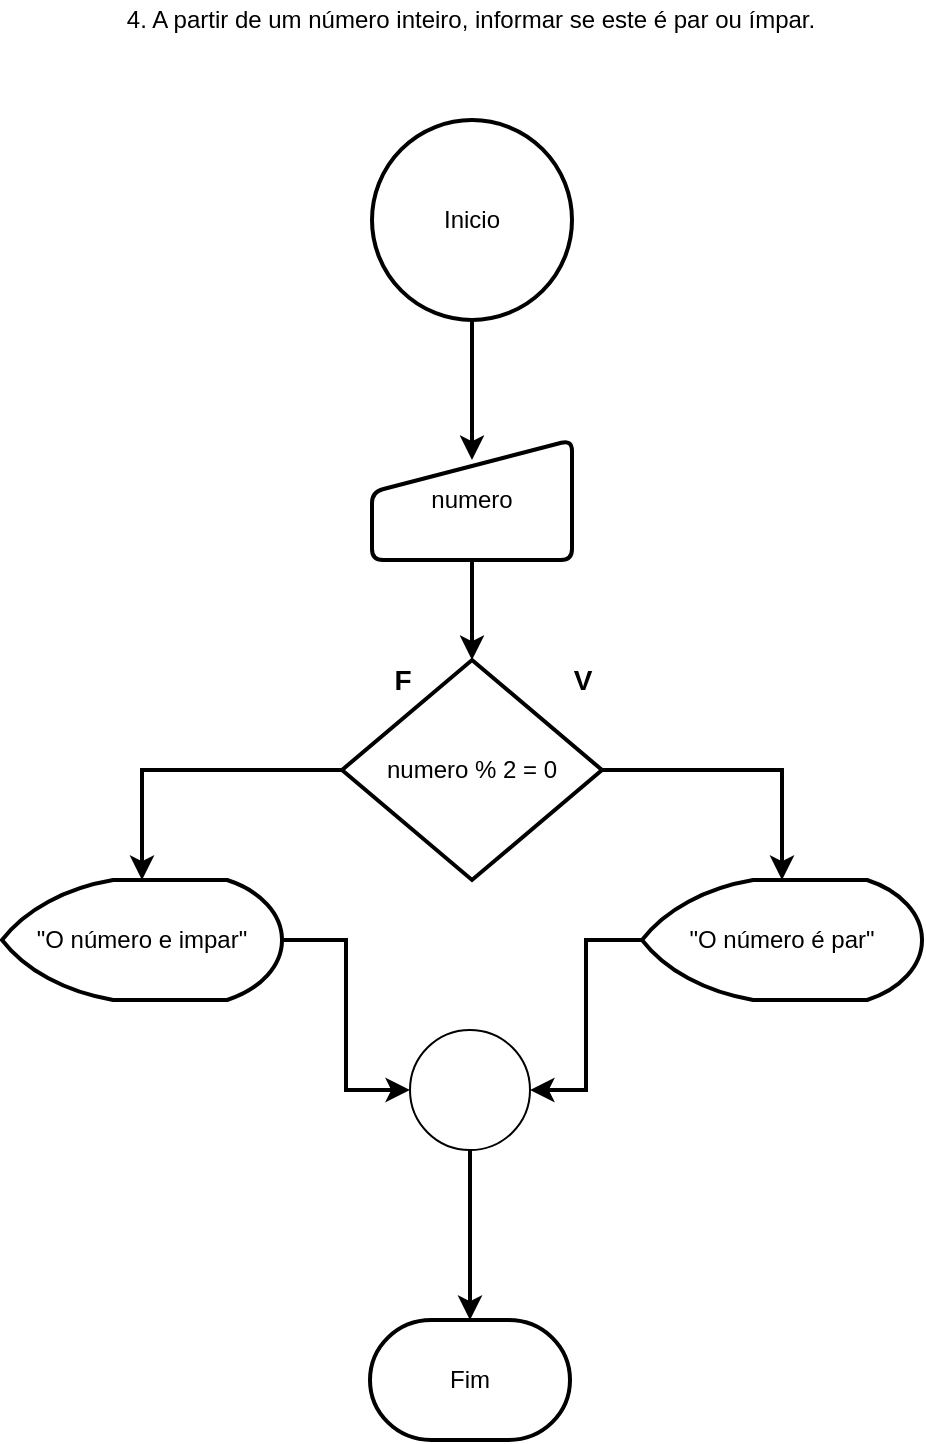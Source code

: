 <mxfile version="13.10.4" type="onedrive"><diagram id="cw_S5FLl9aN5bjJ9Rhd8" name="Page-1"><mxGraphModel dx="868" dy="482" grid="1" gridSize="10" guides="1" tooltips="1" connect="1" arrows="1" fold="1" page="1" pageScale="1" pageWidth="827" pageHeight="1169" math="0" shadow="0"><root><mxCell id="0"/><mxCell id="1" parent="0"/><mxCell id="WvbJKbcU_zrv38wMRSYa-1" value="4. A partir de um número inteiro, informar se este é par ou ímpar." style="text;html=1;align=center;verticalAlign=middle;resizable=0;points=[];autosize=1;" vertex="1" parent="1"><mxGeometry x="234" y="40" width="360" height="20" as="geometry"/></mxCell><mxCell id="WvbJKbcU_zrv38wMRSYa-13" style="edgeStyle=orthogonalEdgeStyle;rounded=0;orthogonalLoop=1;jettySize=auto;html=1;entryX=0.5;entryY=0.167;entryDx=0;entryDy=0;entryPerimeter=0;strokeWidth=2;" edge="1" parent="1" source="WvbJKbcU_zrv38wMRSYa-2" target="WvbJKbcU_zrv38wMRSYa-3"><mxGeometry relative="1" as="geometry"/></mxCell><mxCell id="WvbJKbcU_zrv38wMRSYa-2" value="Inicio" style="strokeWidth=2;html=1;shape=mxgraph.flowchart.start_2;whiteSpace=wrap;" vertex="1" parent="1"><mxGeometry x="365" y="100" width="100" height="100" as="geometry"/></mxCell><mxCell id="WvbJKbcU_zrv38wMRSYa-11" style="edgeStyle=orthogonalEdgeStyle;rounded=0;orthogonalLoop=1;jettySize=auto;html=1;exitX=0.5;exitY=1;exitDx=0;exitDy=0;entryX=0.5;entryY=0;entryDx=0;entryDy=0;entryPerimeter=0;strokeWidth=2;" edge="1" parent="1" source="WvbJKbcU_zrv38wMRSYa-3" target="WvbJKbcU_zrv38wMRSYa-4"><mxGeometry relative="1" as="geometry"/></mxCell><mxCell id="WvbJKbcU_zrv38wMRSYa-3" value="numero" style="html=1;strokeWidth=2;shape=manualInput;whiteSpace=wrap;rounded=1;size=26;arcSize=11;" vertex="1" parent="1"><mxGeometry x="365" y="260" width="100" height="60" as="geometry"/></mxCell><mxCell id="WvbJKbcU_zrv38wMRSYa-9" style="edgeStyle=orthogonalEdgeStyle;rounded=0;orthogonalLoop=1;jettySize=auto;html=1;exitX=1;exitY=0.5;exitDx=0;exitDy=0;exitPerimeter=0;entryX=0.5;entryY=0;entryDx=0;entryDy=0;entryPerimeter=0;strokeWidth=2;" edge="1" parent="1" source="WvbJKbcU_zrv38wMRSYa-4" target="WvbJKbcU_zrv38wMRSYa-7"><mxGeometry relative="1" as="geometry"/></mxCell><mxCell id="WvbJKbcU_zrv38wMRSYa-10" style="edgeStyle=orthogonalEdgeStyle;rounded=0;orthogonalLoop=1;jettySize=auto;html=1;entryX=0.5;entryY=0;entryDx=0;entryDy=0;entryPerimeter=0;strokeWidth=2;" edge="1" parent="1" source="WvbJKbcU_zrv38wMRSYa-4" target="WvbJKbcU_zrv38wMRSYa-8"><mxGeometry relative="1" as="geometry"/></mxCell><mxCell id="WvbJKbcU_zrv38wMRSYa-4" value="numero % 2 = 0" style="strokeWidth=2;html=1;shape=mxgraph.flowchart.decision;whiteSpace=wrap;" vertex="1" parent="1"><mxGeometry x="350" y="370" width="130" height="110" as="geometry"/></mxCell><mxCell id="WvbJKbcU_zrv38wMRSYa-5" value="&lt;font style=&quot;font-size: 14px&quot;&gt;&lt;b&gt;V&lt;/b&gt;&lt;/font&gt;" style="text;html=1;align=center;verticalAlign=middle;resizable=0;points=[];autosize=1;" vertex="1" parent="1"><mxGeometry x="460" y="370" width="20" height="20" as="geometry"/></mxCell><mxCell id="WvbJKbcU_zrv38wMRSYa-6" value="&lt;span style=&quot;font-size: 14px&quot;&gt;&lt;b&gt;F&lt;/b&gt;&lt;/span&gt;" style="text;html=1;align=center;verticalAlign=middle;resizable=0;points=[];autosize=1;" vertex="1" parent="1"><mxGeometry x="370" y="370" width="20" height="20" as="geometry"/></mxCell><mxCell id="WvbJKbcU_zrv38wMRSYa-17" style="edgeStyle=orthogonalEdgeStyle;rounded=0;orthogonalLoop=1;jettySize=auto;html=1;entryX=1;entryY=0.5;entryDx=0;entryDy=0;entryPerimeter=0;strokeWidth=2;" edge="1" parent="1" source="WvbJKbcU_zrv38wMRSYa-7" target="WvbJKbcU_zrv38wMRSYa-14"><mxGeometry relative="1" as="geometry"/></mxCell><mxCell id="WvbJKbcU_zrv38wMRSYa-7" value="&quot;O número é par&quot;" style="strokeWidth=2;html=1;shape=mxgraph.flowchart.display;whiteSpace=wrap;" vertex="1" parent="1"><mxGeometry x="500" y="480" width="140" height="60" as="geometry"/></mxCell><mxCell id="WvbJKbcU_zrv38wMRSYa-16" style="edgeStyle=orthogonalEdgeStyle;rounded=0;orthogonalLoop=1;jettySize=auto;html=1;entryX=0;entryY=0.5;entryDx=0;entryDy=0;entryPerimeter=0;strokeWidth=2;" edge="1" parent="1" source="WvbJKbcU_zrv38wMRSYa-8" target="WvbJKbcU_zrv38wMRSYa-14"><mxGeometry relative="1" as="geometry"/></mxCell><mxCell id="WvbJKbcU_zrv38wMRSYa-8" value="&quot;O número e impar&quot;" style="strokeWidth=2;html=1;shape=mxgraph.flowchart.display;whiteSpace=wrap;" vertex="1" parent="1"><mxGeometry x="180" y="480" width="140" height="60" as="geometry"/></mxCell><mxCell id="WvbJKbcU_zrv38wMRSYa-19" style="edgeStyle=orthogonalEdgeStyle;rounded=0;orthogonalLoop=1;jettySize=auto;html=1;exitX=0.5;exitY=1;exitDx=0;exitDy=0;exitPerimeter=0;entryX=0.5;entryY=0;entryDx=0;entryDy=0;entryPerimeter=0;strokeWidth=2;" edge="1" parent="1" source="WvbJKbcU_zrv38wMRSYa-14" target="WvbJKbcU_zrv38wMRSYa-18"><mxGeometry relative="1" as="geometry"/></mxCell><mxCell id="WvbJKbcU_zrv38wMRSYa-14" value="" style="verticalLabelPosition=bottom;verticalAlign=top;html=1;shape=mxgraph.flowchart.on-page_reference;" vertex="1" parent="1"><mxGeometry x="384" y="555" width="60" height="60" as="geometry"/></mxCell><mxCell id="WvbJKbcU_zrv38wMRSYa-18" value="Fim" style="strokeWidth=2;html=1;shape=mxgraph.flowchart.terminator;whiteSpace=wrap;" vertex="1" parent="1"><mxGeometry x="364" y="700" width="100" height="60" as="geometry"/></mxCell></root></mxGraphModel></diagram></mxfile>
